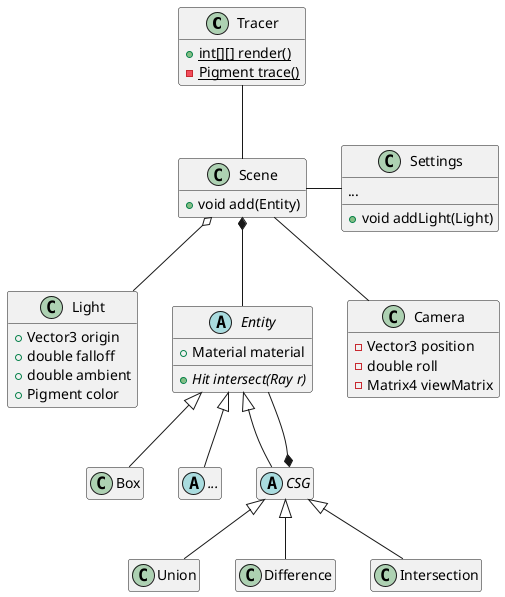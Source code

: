 @startuml

set namespaceSeparator none
hide empty members

class Tracer {
    + {static} int[][] render()
    - {static} Pigment trace()
}

hide Tracer fields

class Scene {
    + void add(Entity)
}

hide Scene fields

class Settings {
    ...
    + void addLight(Light)
}

class Light {
    + Vector3 origin
    + double falloff
    + double ambient
    + Pigment color
}

hide Light methods

abstract class Entity {
    + Material material
    + {abstract} Hit intersect(Ray r)
}

class Camera {
    - Vector3 position
    - double roll
    - Matrix4 viewMatrix
}

hide Camera methods

class Box
abstract class "..."

abstract class CSG
class Union
class Difference
class Intersection

Scene o-- Light
Scene *-- Entity
Scene -- Camera

Entity <|-- Box
Entity <|-- "..."
Entity <|-- CSG

CSG *-- Entity

Scene -right- Settings
Tracer -- Scene

CSG <|-- Union
CSG <|-- Difference
CSG <|-- Intersection

@enduml
